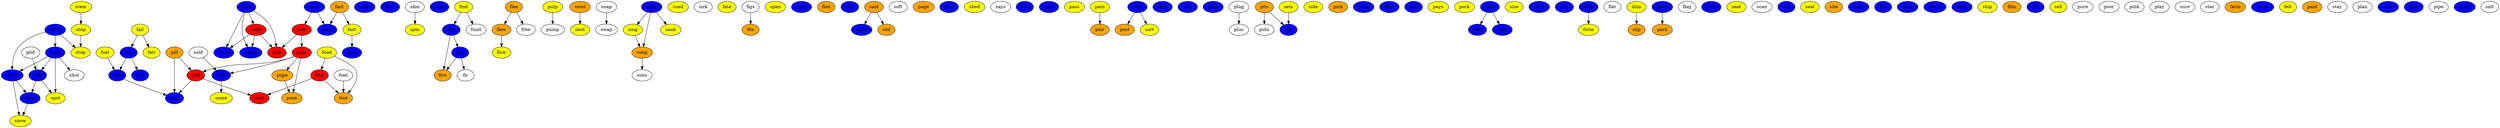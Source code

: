 digraph {
shop [fillcolor = blue, style = filled];
shot [fillcolor = blue, style = filled];
pope [fillcolor = orange, style = filled];
show [fillcolor = blue, style = filled];
sage [fillcolor = red, style = filled];
soon [fillcolor = blue, style = filled];
four [fillcolor = blue, style = filled];
skin [fillcolor = white, style = filled]; 
fear [fillcolor = blue, style = filled];
font [fillcolor = white, style = filled]; 
fine [fillcolor = blue, style = filled];
find [fillcolor = yellow, style = filled];
slot [fillcolor = blue, style = filled];
slow [fillcolor = blue, style = filled];
flee [fillcolor = orange, style = filled];
pump [fillcolor = white, style = filled]; 
send [fillcolor = orange, style = filled];
swap [fillcolor = white, style = filled]; 
fuel [fillcolor = yellow, style = filled];
sing [fillcolor = yellow, style = filled];
save [fillcolor = blue, style = filled];
pill [fillcolor = orange, style = filled];
sent [fillcolor = yellow, style = filled];
fool [fillcolor = red, style = filled];
sued [fillcolor = yellow, style = filled];
sick [fillcolor = white, style = filled]; 
fate [fillcolor = yellow, style = filled];
song [fillcolor = orange, style = filled];
food [fillcolor = yellow, style = filled];
safe [fillcolor = blue, style = filled];
stop [fillcolor = yellow, style = filled];
flew [fillcolor = orange, style = filled];
sons [fillcolor = white, style = filled]; 
five [fillcolor = orange, style = filled];
figs [fillcolor = white, style = filled]; 
fall [fillcolor = blue, style = filled];
foot [fillcolor = orange, style = filled];
span [fillcolor = yellow, style = filled];
spur [fillcolor = blue, style = filled];
fled [fillcolor = orange, style = filled];
flux [fillcolor = blue, style = filled];
sand [fillcolor = blue, style = filled];
soft [fillcolor = white, style = filled]; 
page [fillcolor = orange, style = filled];
fare [fillcolor = blue, style = filled];
shed [fillcolor = yellow, style = filled];
says [fillcolor = white, style = filled]; 
fair [fillcolor = yellow, style = filled];
fish [fillcolor = blue, style = filled];
some [fillcolor = yellow, style = filled];
sign [fillcolor = blue, style = filled];
past [fillcolor = blue, style = filled];
pass [fillcolor = yellow, style = filled];
fail [fillcolor = yellow, style = filled];
pain [fillcolor = yellow, style = filled];
pale [fillcolor = red, style = filled];
port [fillcolor = blue, style = filled];
said [fillcolor = orange, style = filled];
sang [fillcolor = blue, style = filled];
fans [fillcolor = blue, style = filled];
shut [fillcolor = white, style = filled]; 
full [fillcolor = blue, style = filled];
sold [fillcolor = white, style = filled]; 
sole [fillcolor = blue, style = filled];
free [fillcolor = white, style = filled]; 
stem [fillcolor = yellow, style = filled];
step [fillcolor = yellow, style = filled];
plea [fillcolor = blue, style = filled];
path [fillcolor = blue, style = filled];
post [fillcolor = orange, style = filled];
plug [fillcolor = white, style = filled]; 
pits [fillcolor = orange, style = filled];
side [fillcolor = yellow, style = filled];
plus [fillcolor = white, style = filled]; 
pick [fillcolor = orange, style = filled];
peak [fillcolor = blue, style = filled];
feed [fillcolor = blue, style = filled];
pose [fillcolor = orange, style = filled];
feel [fillcolor = blue, style = filled];
pays [fillcolor = yellow, style = filled];
pork [fillcolor = yellow, style = filled];
feet [fillcolor = blue, style = filled];
fits [fillcolor = orange, style = filled];
pole [fillcolor = red, style = filled];
fees [fillcolor = blue, style = filled];
poll [fillcolor = red, style = filled];
size [fillcolor = yellow, style = filled];
plot [fillcolor = white, style = filled]; 
from [fillcolor = blue, style = filled];
puts [fillcolor = white, style = filled]; 
fast [fillcolor = yellow, style = filled];
sank [fillcolor = yellow, style = filled];
suit [fillcolor = blue, style = filled];
firm [fillcolor = blue, style = filled];
flat [fillcolor = white, style = filled]; 
slim [fillcolor = yellow, style = filled];
form [fillcolor = yellow, style = filled];
snap [fillcolor = white, style = filled]; 
fire [fillcolor = blue, style = filled];
park [fillcolor = orange, style = filled];
fund [fillcolor = white, style = filled]; 
flag [fillcolor = white, style = filled]; 
part [fillcolor = blue, style = filled];
seat [fillcolor = yellow, style = filled];
spin [fillcolor = yellow, style = filled];
pact [fillcolor = blue, style = filled];
pull [fillcolor = blue, style = filled];
pace [fillcolor = blue, style = filled];
pulp [fillcolor = yellow, style = filled];
pack [fillcolor = blue, style = filled];
sort [fillcolor = yellow, style = filled];
slid [fillcolor = orange, style = filled];
sees [fillcolor = blue, style = filled];
slip [fillcolor = orange, style = filled];
scan [fillcolor = white, style = filled]; 
soil [fillcolor = blue, style = filled];
seal [fillcolor = yellow, style = filled];
site [fillcolor = orange, style = filled];
seed [fillcolor = blue, style = filled];
file [fillcolor = blue, style = filled];
seen [fillcolor = blue, style = filled];
seem [fillcolor = blue, style = filled];
sits [fillcolor = blue, style = filled];
seek [fillcolor = blue, style = filled];
ship [fillcolor = yellow, style = filled];
film [fillcolor = orange, style = filled];
fill [fillcolor = blue, style = filled];
sell [fillcolor = yellow, style = filled];
snow [fillcolor = yellow, style = filled];
same [fillcolor = blue, style = filled];
pure [fillcolor = white, style = filled]; 
poor [fillcolor = white, style = filled]; 
pink [fillcolor = white, style = filled]; 
play [fillcolor = white, style = filled]; 
sure [fillcolor = white, style = filled]; 
star [fillcolor = white, style = filled]; 
farm [fillcolor = orange, style = filled];
sums [fillcolor = blue, style = filled];
felt [fillcolor = yellow, style = filled];
spot [fillcolor = yellow, style = filled];
paid [fillcolor = orange, style = filled];
stay [fillcolor = white, style = filled]; 
fell [fillcolor = blue, style = filled];
plan [fillcolor = white, style = filled]; 
pair [fillcolor = orange, style = filled];
such [fillcolor = blue, style = filled];
pool [fillcolor = red, style = filled];
flow [fillcolor = yellow, style = filled];
sale [fillcolor = red, style = filled];
face [fillcolor = blue, style = filled];
pipe [fillcolor = white, style = filled]; 
sets [fillcolor = yellow, style = filled];
push [fillcolor = blue, style = filled];
salt [fillcolor = white, style = filled]; 
fact [fillcolor = orange, style = filled];

shop->shot
shop->stop
shop->show
shot->shut
shot->slot
shot->spot
shot->show
pope->pose
show->slow
show->snow
sage->sale
sage->same
sage->save
skin->spin
font->foot
fine->five
fine->fire
find->fund
find->fine
slot->slow
slot->spot
slow->snow
flee->free
flee->flew
send->sent
fuel->full
sing->song
pill->pull
pill->poll
fool->pool
fool->foot
song->sons
food->foot
food->fool
safe->sage
safe->save
safe->same
safe->sale
flew->flow
figs->fits
fall->fell
fall->full
fail->fair
fail->fall
pain->pair
pale->sale
pale->pole
port->sort
port->post
said->slid
said->sand
sang->sank
sang->song
sang->sing
full->pull
sold->sole
sole->some
stem->step
step->stop
plug->plus
pits->puts
pits->sits
pole->pose
pole->poll
pole->sole
pole->pope
fees->sees
fees->feet
poll->pool
poll->pull
plot->slot
fast->past
firm->form
slim->slip
snap->swap
fire->five
fire->fir
pace->pact
pace->pale
pulp->pump
pack->park
sets->sits
fact->fast
fact->pact
}